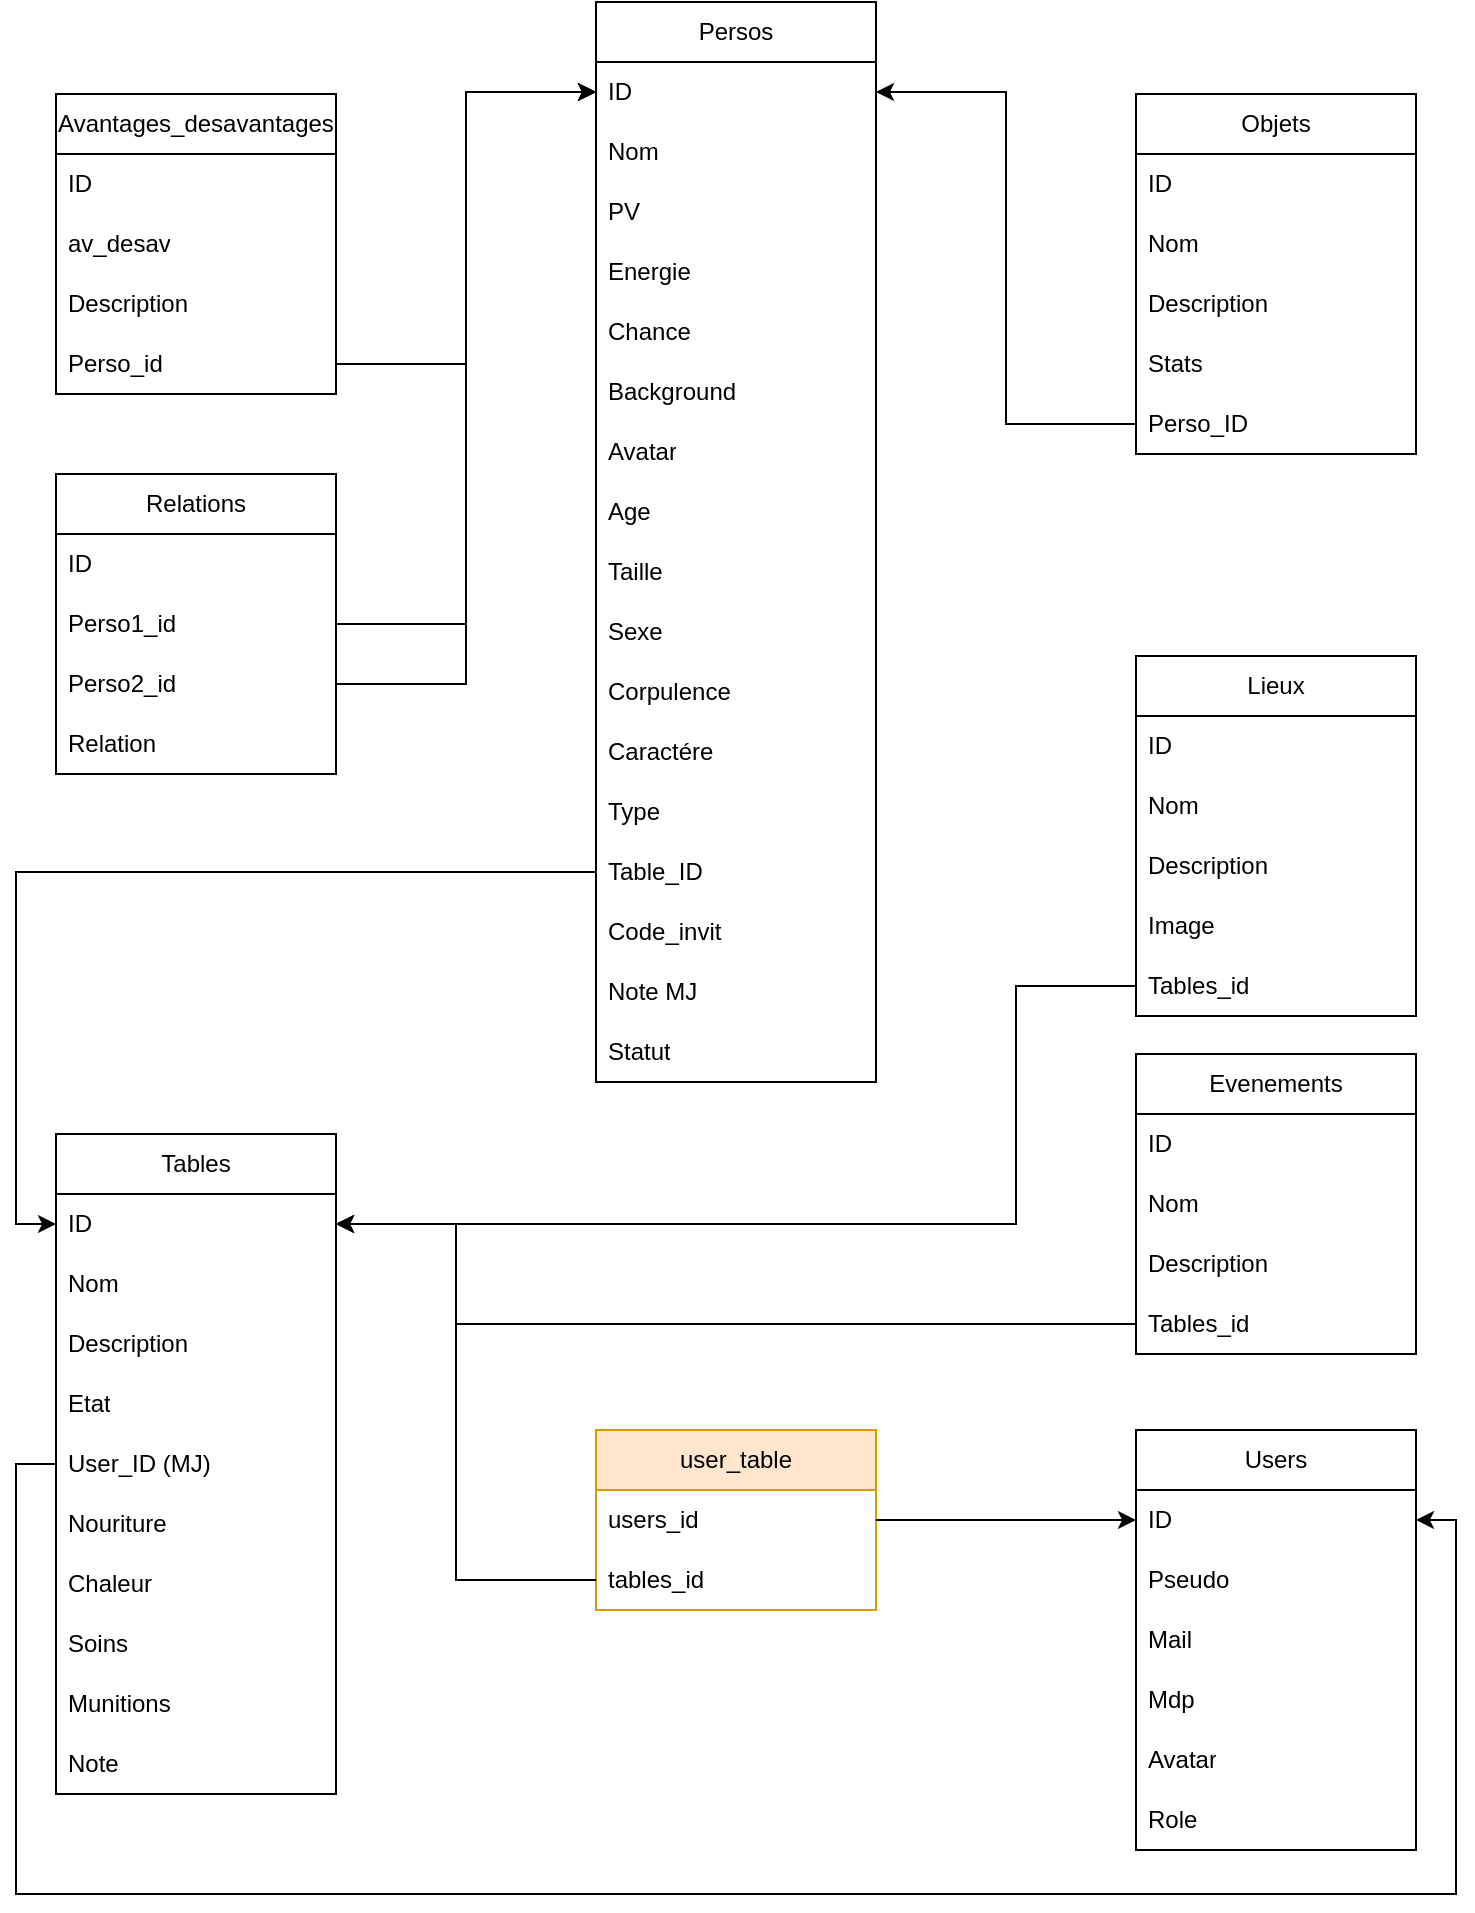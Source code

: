 <mxfile version="21.3.3" type="github">
  <diagram name="Page-1" id="NU7h4PEyOXhozIoqkrHS">
    <mxGraphModel dx="1434" dy="756" grid="1" gridSize="10" guides="1" tooltips="1" connect="1" arrows="1" fold="1" page="1" pageScale="1" pageWidth="827" pageHeight="1169" math="0" shadow="0">
      <root>
        <mxCell id="0" />
        <mxCell id="1" parent="0" />
        <mxCell id="Tm3kEhpOj0Sd-seKIoYF-2" value="Persos" style="swimlane;fontStyle=0;childLayout=stackLayout;horizontal=1;startSize=30;horizontalStack=0;resizeParent=1;resizeParentMax=0;resizeLast=0;collapsible=1;marginBottom=0;whiteSpace=wrap;html=1;" parent="1" vertex="1">
          <mxGeometry x="330" y="14" width="140" height="540" as="geometry">
            <mxRectangle x="330" y="100" width="70" height="30" as="alternateBounds" />
          </mxGeometry>
        </mxCell>
        <mxCell id="Tm3kEhpOj0Sd-seKIoYF-3" value="ID" style="text;strokeColor=none;fillColor=none;align=left;verticalAlign=middle;spacingLeft=4;spacingRight=4;overflow=hidden;points=[[0,0.5],[1,0.5]];portConstraint=eastwest;rotatable=0;whiteSpace=wrap;html=1;" parent="Tm3kEhpOj0Sd-seKIoYF-2" vertex="1">
          <mxGeometry y="30" width="140" height="30" as="geometry" />
        </mxCell>
        <mxCell id="Tm3kEhpOj0Sd-seKIoYF-4" value="Nom" style="text;strokeColor=none;fillColor=none;align=left;verticalAlign=middle;spacingLeft=4;spacingRight=4;overflow=hidden;points=[[0,0.5],[1,0.5]];portConstraint=eastwest;rotatable=0;whiteSpace=wrap;html=1;" parent="Tm3kEhpOj0Sd-seKIoYF-2" vertex="1">
          <mxGeometry y="60" width="140" height="30" as="geometry" />
        </mxCell>
        <mxCell id="Tm3kEhpOj0Sd-seKIoYF-5" value="PV" style="text;strokeColor=none;fillColor=none;align=left;verticalAlign=middle;spacingLeft=4;spacingRight=4;overflow=hidden;points=[[0,0.5],[1,0.5]];portConstraint=eastwest;rotatable=0;whiteSpace=wrap;html=1;" parent="Tm3kEhpOj0Sd-seKIoYF-2" vertex="1">
          <mxGeometry y="90" width="140" height="30" as="geometry" />
        </mxCell>
        <mxCell id="Tm3kEhpOj0Sd-seKIoYF-6" value="Energie" style="text;strokeColor=none;fillColor=none;align=left;verticalAlign=middle;spacingLeft=4;spacingRight=4;overflow=hidden;points=[[0,0.5],[1,0.5]];portConstraint=eastwest;rotatable=0;whiteSpace=wrap;html=1;" parent="Tm3kEhpOj0Sd-seKIoYF-2" vertex="1">
          <mxGeometry y="120" width="140" height="30" as="geometry" />
        </mxCell>
        <mxCell id="Tm3kEhpOj0Sd-seKIoYF-7" value="Chance" style="text;strokeColor=none;fillColor=none;align=left;verticalAlign=middle;spacingLeft=4;spacingRight=4;overflow=hidden;points=[[0,0.5],[1,0.5]];portConstraint=eastwest;rotatable=0;whiteSpace=wrap;html=1;" parent="Tm3kEhpOj0Sd-seKIoYF-2" vertex="1">
          <mxGeometry y="150" width="140" height="30" as="geometry" />
        </mxCell>
        <mxCell id="Tm3kEhpOj0Sd-seKIoYF-8" value="Background" style="text;strokeColor=none;fillColor=none;align=left;verticalAlign=middle;spacingLeft=4;spacingRight=4;overflow=hidden;points=[[0,0.5],[1,0.5]];portConstraint=eastwest;rotatable=0;whiteSpace=wrap;html=1;" parent="Tm3kEhpOj0Sd-seKIoYF-2" vertex="1">
          <mxGeometry y="180" width="140" height="30" as="geometry" />
        </mxCell>
        <mxCell id="Tm3kEhpOj0Sd-seKIoYF-9" value="Avatar" style="text;strokeColor=none;fillColor=none;align=left;verticalAlign=middle;spacingLeft=4;spacingRight=4;overflow=hidden;points=[[0,0.5],[1,0.5]];portConstraint=eastwest;rotatable=0;whiteSpace=wrap;html=1;" parent="Tm3kEhpOj0Sd-seKIoYF-2" vertex="1">
          <mxGeometry y="210" width="140" height="30" as="geometry" />
        </mxCell>
        <mxCell id="Tm3kEhpOj0Sd-seKIoYF-10" value="Age" style="text;strokeColor=none;fillColor=none;align=left;verticalAlign=middle;spacingLeft=4;spacingRight=4;overflow=hidden;points=[[0,0.5],[1,0.5]];portConstraint=eastwest;rotatable=0;whiteSpace=wrap;html=1;" parent="Tm3kEhpOj0Sd-seKIoYF-2" vertex="1">
          <mxGeometry y="240" width="140" height="30" as="geometry" />
        </mxCell>
        <mxCell id="Tm3kEhpOj0Sd-seKIoYF-11" value="Taille" style="text;strokeColor=none;fillColor=none;align=left;verticalAlign=middle;spacingLeft=4;spacingRight=4;overflow=hidden;points=[[0,0.5],[1,0.5]];portConstraint=eastwest;rotatable=0;whiteSpace=wrap;html=1;" parent="Tm3kEhpOj0Sd-seKIoYF-2" vertex="1">
          <mxGeometry y="270" width="140" height="30" as="geometry" />
        </mxCell>
        <mxCell id="Tm3kEhpOj0Sd-seKIoYF-12" value="Sexe" style="text;strokeColor=none;fillColor=none;align=left;verticalAlign=middle;spacingLeft=4;spacingRight=4;overflow=hidden;points=[[0,0.5],[1,0.5]];portConstraint=eastwest;rotatable=0;whiteSpace=wrap;html=1;" parent="Tm3kEhpOj0Sd-seKIoYF-2" vertex="1">
          <mxGeometry y="300" width="140" height="30" as="geometry" />
        </mxCell>
        <mxCell id="Tm3kEhpOj0Sd-seKIoYF-13" value="Corpulence" style="text;strokeColor=none;fillColor=none;align=left;verticalAlign=middle;spacingLeft=4;spacingRight=4;overflow=hidden;points=[[0,0.5],[1,0.5]];portConstraint=eastwest;rotatable=0;whiteSpace=wrap;html=1;" parent="Tm3kEhpOj0Sd-seKIoYF-2" vertex="1">
          <mxGeometry y="330" width="140" height="30" as="geometry" />
        </mxCell>
        <mxCell id="Tm3kEhpOj0Sd-seKIoYF-14" value="Caractére" style="text;strokeColor=none;fillColor=none;align=left;verticalAlign=middle;spacingLeft=4;spacingRight=4;overflow=hidden;points=[[0,0.5],[1,0.5]];portConstraint=eastwest;rotatable=0;whiteSpace=wrap;html=1;" parent="Tm3kEhpOj0Sd-seKIoYF-2" vertex="1">
          <mxGeometry y="360" width="140" height="30" as="geometry" />
        </mxCell>
        <mxCell id="Tm3kEhpOj0Sd-seKIoYF-15" value="Type" style="text;strokeColor=none;fillColor=none;align=left;verticalAlign=middle;spacingLeft=4;spacingRight=4;overflow=hidden;points=[[0,0.5],[1,0.5]];portConstraint=eastwest;rotatable=0;whiteSpace=wrap;html=1;" parent="Tm3kEhpOj0Sd-seKIoYF-2" vertex="1">
          <mxGeometry y="390" width="140" height="30" as="geometry" />
        </mxCell>
        <mxCell id="Tm3kEhpOj0Sd-seKIoYF-16" value="Table_ID" style="text;strokeColor=none;fillColor=none;align=left;verticalAlign=middle;spacingLeft=4;spacingRight=4;overflow=hidden;points=[[0,0.5],[1,0.5]];portConstraint=eastwest;rotatable=0;whiteSpace=wrap;html=1;" parent="Tm3kEhpOj0Sd-seKIoYF-2" vertex="1">
          <mxGeometry y="420" width="140" height="30" as="geometry" />
        </mxCell>
        <mxCell id="Tm3kEhpOj0Sd-seKIoYF-17" value="Code_invit" style="text;strokeColor=none;fillColor=none;align=left;verticalAlign=middle;spacingLeft=4;spacingRight=4;overflow=hidden;points=[[0,0.5],[1,0.5]];portConstraint=eastwest;rotatable=0;whiteSpace=wrap;html=1;" parent="Tm3kEhpOj0Sd-seKIoYF-2" vertex="1">
          <mxGeometry y="450" width="140" height="30" as="geometry" />
        </mxCell>
        <mxCell id="XPsmGzxPjXJV_lN4CJlC-1" value="Note MJ" style="text;strokeColor=none;fillColor=none;align=left;verticalAlign=middle;spacingLeft=4;spacingRight=4;overflow=hidden;points=[[0,0.5],[1,0.5]];portConstraint=eastwest;rotatable=0;whiteSpace=wrap;html=1;" vertex="1" parent="Tm3kEhpOj0Sd-seKIoYF-2">
          <mxGeometry y="480" width="140" height="30" as="geometry" />
        </mxCell>
        <mxCell id="XPsmGzxPjXJV_lN4CJlC-2" value="Statut" style="text;strokeColor=none;fillColor=none;align=left;verticalAlign=middle;spacingLeft=4;spacingRight=4;overflow=hidden;points=[[0,0.5],[1,0.5]];portConstraint=eastwest;rotatable=0;whiteSpace=wrap;html=1;" vertex="1" parent="Tm3kEhpOj0Sd-seKIoYF-2">
          <mxGeometry y="510" width="140" height="30" as="geometry" />
        </mxCell>
        <mxCell id="Tm3kEhpOj0Sd-seKIoYF-18" value="Avantages_desavantages" style="swimlane;fontStyle=0;childLayout=stackLayout;horizontal=1;startSize=30;horizontalStack=0;resizeParent=1;resizeParentMax=0;resizeLast=0;collapsible=1;marginBottom=0;whiteSpace=wrap;html=1;" parent="1" vertex="1">
          <mxGeometry x="60" y="60" width="140" height="150" as="geometry" />
        </mxCell>
        <mxCell id="Tm3kEhpOj0Sd-seKIoYF-19" value="ID" style="text;strokeColor=none;fillColor=none;align=left;verticalAlign=middle;spacingLeft=4;spacingRight=4;overflow=hidden;points=[[0,0.5],[1,0.5]];portConstraint=eastwest;rotatable=0;whiteSpace=wrap;html=1;" parent="Tm3kEhpOj0Sd-seKIoYF-18" vertex="1">
          <mxGeometry y="30" width="140" height="30" as="geometry" />
        </mxCell>
        <mxCell id="Tm3kEhpOj0Sd-seKIoYF-20" value="av_desav" style="text;strokeColor=none;fillColor=none;align=left;verticalAlign=middle;spacingLeft=4;spacingRight=4;overflow=hidden;points=[[0,0.5],[1,0.5]];portConstraint=eastwest;rotatable=0;whiteSpace=wrap;html=1;" parent="Tm3kEhpOj0Sd-seKIoYF-18" vertex="1">
          <mxGeometry y="60" width="140" height="30" as="geometry" />
        </mxCell>
        <mxCell id="Tm3kEhpOj0Sd-seKIoYF-21" value="Description" style="text;strokeColor=none;fillColor=none;align=left;verticalAlign=middle;spacingLeft=4;spacingRight=4;overflow=hidden;points=[[0,0.5],[1,0.5]];portConstraint=eastwest;rotatable=0;whiteSpace=wrap;html=1;" parent="Tm3kEhpOj0Sd-seKIoYF-18" vertex="1">
          <mxGeometry y="90" width="140" height="30" as="geometry" />
        </mxCell>
        <mxCell id="Tm3kEhpOj0Sd-seKIoYF-22" value="Perso_id" style="text;strokeColor=none;fillColor=none;align=left;verticalAlign=middle;spacingLeft=4;spacingRight=4;overflow=hidden;points=[[0,0.5],[1,0.5]];portConstraint=eastwest;rotatable=0;whiteSpace=wrap;html=1;" parent="Tm3kEhpOj0Sd-seKIoYF-18" vertex="1">
          <mxGeometry y="120" width="140" height="30" as="geometry" />
        </mxCell>
        <mxCell id="Tm3kEhpOj0Sd-seKIoYF-23" value="Relations" style="swimlane;fontStyle=0;childLayout=stackLayout;horizontal=1;startSize=30;horizontalStack=0;resizeParent=1;resizeParentMax=0;resizeLast=0;collapsible=1;marginBottom=0;whiteSpace=wrap;html=1;" parent="1" vertex="1">
          <mxGeometry x="60" y="250" width="140" height="150" as="geometry">
            <mxRectangle x="60" y="290" width="90" height="30" as="alternateBounds" />
          </mxGeometry>
        </mxCell>
        <mxCell id="Tm3kEhpOj0Sd-seKIoYF-24" value="ID" style="text;strokeColor=none;fillColor=none;align=left;verticalAlign=middle;spacingLeft=4;spacingRight=4;overflow=hidden;points=[[0,0.5],[1,0.5]];portConstraint=eastwest;rotatable=0;whiteSpace=wrap;html=1;" parent="Tm3kEhpOj0Sd-seKIoYF-23" vertex="1">
          <mxGeometry y="30" width="140" height="30" as="geometry" />
        </mxCell>
        <mxCell id="Tm3kEhpOj0Sd-seKIoYF-25" value="Perso1_id" style="text;strokeColor=none;fillColor=none;align=left;verticalAlign=middle;spacingLeft=4;spacingRight=4;overflow=hidden;points=[[0,0.5],[1,0.5]];portConstraint=eastwest;rotatable=0;whiteSpace=wrap;html=1;" parent="Tm3kEhpOj0Sd-seKIoYF-23" vertex="1">
          <mxGeometry y="60" width="140" height="30" as="geometry" />
        </mxCell>
        <mxCell id="Tm3kEhpOj0Sd-seKIoYF-26" value="Perso2_id" style="text;strokeColor=none;fillColor=none;align=left;verticalAlign=middle;spacingLeft=4;spacingRight=4;overflow=hidden;points=[[0,0.5],[1,0.5]];portConstraint=eastwest;rotatable=0;whiteSpace=wrap;html=1;" parent="Tm3kEhpOj0Sd-seKIoYF-23" vertex="1">
          <mxGeometry y="90" width="140" height="30" as="geometry" />
        </mxCell>
        <mxCell id="Tm3kEhpOj0Sd-seKIoYF-27" value="Relation" style="text;strokeColor=none;fillColor=none;align=left;verticalAlign=middle;spacingLeft=4;spacingRight=4;overflow=hidden;points=[[0,0.5],[1,0.5]];portConstraint=eastwest;rotatable=0;whiteSpace=wrap;html=1;" parent="Tm3kEhpOj0Sd-seKIoYF-23" vertex="1">
          <mxGeometry y="120" width="140" height="30" as="geometry" />
        </mxCell>
        <mxCell id="Tm3kEhpOj0Sd-seKIoYF-28" value="Tables" style="swimlane;fontStyle=0;childLayout=stackLayout;horizontal=1;startSize=30;horizontalStack=0;resizeParent=1;resizeParentMax=0;resizeLast=0;collapsible=1;marginBottom=0;whiteSpace=wrap;html=1;" parent="1" vertex="1">
          <mxGeometry x="60" y="580" width="140" height="330" as="geometry" />
        </mxCell>
        <mxCell id="Tm3kEhpOj0Sd-seKIoYF-29" value="ID" style="text;strokeColor=none;fillColor=none;align=left;verticalAlign=middle;spacingLeft=4;spacingRight=4;overflow=hidden;points=[[0,0.5],[1,0.5]];portConstraint=eastwest;rotatable=0;whiteSpace=wrap;html=1;" parent="Tm3kEhpOj0Sd-seKIoYF-28" vertex="1">
          <mxGeometry y="30" width="140" height="30" as="geometry" />
        </mxCell>
        <mxCell id="Tm3kEhpOj0Sd-seKIoYF-30" value="Nom" style="text;strokeColor=none;fillColor=none;align=left;verticalAlign=middle;spacingLeft=4;spacingRight=4;overflow=hidden;points=[[0,0.5],[1,0.5]];portConstraint=eastwest;rotatable=0;whiteSpace=wrap;html=1;" parent="Tm3kEhpOj0Sd-seKIoYF-28" vertex="1">
          <mxGeometry y="60" width="140" height="30" as="geometry" />
        </mxCell>
        <mxCell id="Tm3kEhpOj0Sd-seKIoYF-31" value="Description" style="text;strokeColor=none;fillColor=none;align=left;verticalAlign=middle;spacingLeft=4;spacingRight=4;overflow=hidden;points=[[0,0.5],[1,0.5]];portConstraint=eastwest;rotatable=0;whiteSpace=wrap;html=1;" parent="Tm3kEhpOj0Sd-seKIoYF-28" vertex="1">
          <mxGeometry y="90" width="140" height="30" as="geometry" />
        </mxCell>
        <mxCell id="Tm3kEhpOj0Sd-seKIoYF-32" value="Etat" style="text;strokeColor=none;fillColor=none;align=left;verticalAlign=middle;spacingLeft=4;spacingRight=4;overflow=hidden;points=[[0,0.5],[1,0.5]];portConstraint=eastwest;rotatable=0;whiteSpace=wrap;html=1;" parent="Tm3kEhpOj0Sd-seKIoYF-28" vertex="1">
          <mxGeometry y="120" width="140" height="30" as="geometry" />
        </mxCell>
        <mxCell id="Tm3kEhpOj0Sd-seKIoYF-33" value="User_ID (MJ)" style="text;strokeColor=none;fillColor=none;align=left;verticalAlign=middle;spacingLeft=4;spacingRight=4;overflow=hidden;points=[[0,0.5],[1,0.5]];portConstraint=eastwest;rotatable=0;whiteSpace=wrap;html=1;" parent="Tm3kEhpOj0Sd-seKIoYF-28" vertex="1">
          <mxGeometry y="150" width="140" height="30" as="geometry" />
        </mxCell>
        <mxCell id="Tm3kEhpOj0Sd-seKIoYF-34" value="Nouriture" style="text;strokeColor=none;fillColor=none;align=left;verticalAlign=middle;spacingLeft=4;spacingRight=4;overflow=hidden;points=[[0,0.5],[1,0.5]];portConstraint=eastwest;rotatable=0;whiteSpace=wrap;html=1;" parent="Tm3kEhpOj0Sd-seKIoYF-28" vertex="1">
          <mxGeometry y="180" width="140" height="30" as="geometry" />
        </mxCell>
        <mxCell id="Tm3kEhpOj0Sd-seKIoYF-35" value="Chaleur" style="text;strokeColor=none;fillColor=none;align=left;verticalAlign=middle;spacingLeft=4;spacingRight=4;overflow=hidden;points=[[0,0.5],[1,0.5]];portConstraint=eastwest;rotatable=0;whiteSpace=wrap;html=1;" parent="Tm3kEhpOj0Sd-seKIoYF-28" vertex="1">
          <mxGeometry y="210" width="140" height="30" as="geometry" />
        </mxCell>
        <mxCell id="Tm3kEhpOj0Sd-seKIoYF-36" value="Soins" style="text;strokeColor=none;fillColor=none;align=left;verticalAlign=middle;spacingLeft=4;spacingRight=4;overflow=hidden;points=[[0,0.5],[1,0.5]];portConstraint=eastwest;rotatable=0;whiteSpace=wrap;html=1;" parent="Tm3kEhpOj0Sd-seKIoYF-28" vertex="1">
          <mxGeometry y="240" width="140" height="30" as="geometry" />
        </mxCell>
        <mxCell id="Tm3kEhpOj0Sd-seKIoYF-37" value="Munitions" style="text;strokeColor=none;fillColor=none;align=left;verticalAlign=middle;spacingLeft=4;spacingRight=4;overflow=hidden;points=[[0,0.5],[1,0.5]];portConstraint=eastwest;rotatable=0;whiteSpace=wrap;html=1;" parent="Tm3kEhpOj0Sd-seKIoYF-28" vertex="1">
          <mxGeometry y="270" width="140" height="30" as="geometry" />
        </mxCell>
        <mxCell id="Tm3kEhpOj0Sd-seKIoYF-38" value="Note" style="text;strokeColor=none;fillColor=none;align=left;verticalAlign=middle;spacingLeft=4;spacingRight=4;overflow=hidden;points=[[0,0.5],[1,0.5]];portConstraint=eastwest;rotatable=0;whiteSpace=wrap;html=1;" parent="Tm3kEhpOj0Sd-seKIoYF-28" vertex="1">
          <mxGeometry y="300" width="140" height="30" as="geometry" />
        </mxCell>
        <mxCell id="Tm3kEhpOj0Sd-seKIoYF-39" value="Objets" style="swimlane;fontStyle=0;childLayout=stackLayout;horizontal=1;startSize=30;horizontalStack=0;resizeParent=1;resizeParentMax=0;resizeLast=0;collapsible=1;marginBottom=0;whiteSpace=wrap;html=1;" parent="1" vertex="1">
          <mxGeometry x="600" y="60" width="140" height="180" as="geometry" />
        </mxCell>
        <mxCell id="Tm3kEhpOj0Sd-seKIoYF-40" value="ID" style="text;strokeColor=none;fillColor=none;align=left;verticalAlign=middle;spacingLeft=4;spacingRight=4;overflow=hidden;points=[[0,0.5],[1,0.5]];portConstraint=eastwest;rotatable=0;whiteSpace=wrap;html=1;" parent="Tm3kEhpOj0Sd-seKIoYF-39" vertex="1">
          <mxGeometry y="30" width="140" height="30" as="geometry" />
        </mxCell>
        <mxCell id="Tm3kEhpOj0Sd-seKIoYF-41" value="Nom" style="text;strokeColor=none;fillColor=none;align=left;verticalAlign=middle;spacingLeft=4;spacingRight=4;overflow=hidden;points=[[0,0.5],[1,0.5]];portConstraint=eastwest;rotatable=0;whiteSpace=wrap;html=1;" parent="Tm3kEhpOj0Sd-seKIoYF-39" vertex="1">
          <mxGeometry y="60" width="140" height="30" as="geometry" />
        </mxCell>
        <mxCell id="Tm3kEhpOj0Sd-seKIoYF-42" value="Description" style="text;strokeColor=none;fillColor=none;align=left;verticalAlign=middle;spacingLeft=4;spacingRight=4;overflow=hidden;points=[[0,0.5],[1,0.5]];portConstraint=eastwest;rotatable=0;whiteSpace=wrap;html=1;" parent="Tm3kEhpOj0Sd-seKIoYF-39" vertex="1">
          <mxGeometry y="90" width="140" height="30" as="geometry" />
        </mxCell>
        <mxCell id="Tm3kEhpOj0Sd-seKIoYF-43" value="Stats" style="text;strokeColor=none;fillColor=none;align=left;verticalAlign=middle;spacingLeft=4;spacingRight=4;overflow=hidden;points=[[0,0.5],[1,0.5]];portConstraint=eastwest;rotatable=0;whiteSpace=wrap;html=1;" parent="Tm3kEhpOj0Sd-seKIoYF-39" vertex="1">
          <mxGeometry y="120" width="140" height="30" as="geometry" />
        </mxCell>
        <mxCell id="Tm3kEhpOj0Sd-seKIoYF-44" value="Perso_ID" style="text;strokeColor=none;fillColor=none;align=left;verticalAlign=middle;spacingLeft=4;spacingRight=4;overflow=hidden;points=[[0,0.5],[1,0.5]];portConstraint=eastwest;rotatable=0;whiteSpace=wrap;html=1;" parent="Tm3kEhpOj0Sd-seKIoYF-39" vertex="1">
          <mxGeometry y="150" width="140" height="30" as="geometry" />
        </mxCell>
        <mxCell id="Tm3kEhpOj0Sd-seKIoYF-51" value="Lieux" style="swimlane;fontStyle=0;childLayout=stackLayout;horizontal=1;startSize=30;horizontalStack=0;resizeParent=1;resizeParentMax=0;resizeLast=0;collapsible=1;marginBottom=0;whiteSpace=wrap;html=1;" parent="1" vertex="1">
          <mxGeometry x="600" y="341" width="140" height="180" as="geometry" />
        </mxCell>
        <mxCell id="Tm3kEhpOj0Sd-seKIoYF-52" value="ID" style="text;strokeColor=none;fillColor=none;align=left;verticalAlign=middle;spacingLeft=4;spacingRight=4;overflow=hidden;points=[[0,0.5],[1,0.5]];portConstraint=eastwest;rotatable=0;whiteSpace=wrap;html=1;" parent="Tm3kEhpOj0Sd-seKIoYF-51" vertex="1">
          <mxGeometry y="30" width="140" height="30" as="geometry" />
        </mxCell>
        <mxCell id="Tm3kEhpOj0Sd-seKIoYF-53" value="Nom" style="text;strokeColor=none;fillColor=none;align=left;verticalAlign=middle;spacingLeft=4;spacingRight=4;overflow=hidden;points=[[0,0.5],[1,0.5]];portConstraint=eastwest;rotatable=0;whiteSpace=wrap;html=1;" parent="Tm3kEhpOj0Sd-seKIoYF-51" vertex="1">
          <mxGeometry y="60" width="140" height="30" as="geometry" />
        </mxCell>
        <mxCell id="Tm3kEhpOj0Sd-seKIoYF-54" value="Description" style="text;strokeColor=none;fillColor=none;align=left;verticalAlign=middle;spacingLeft=4;spacingRight=4;overflow=hidden;points=[[0,0.5],[1,0.5]];portConstraint=eastwest;rotatable=0;whiteSpace=wrap;html=1;" parent="Tm3kEhpOj0Sd-seKIoYF-51" vertex="1">
          <mxGeometry y="90" width="140" height="30" as="geometry" />
        </mxCell>
        <mxCell id="Tm3kEhpOj0Sd-seKIoYF-55" value="Image" style="text;strokeColor=none;fillColor=none;align=left;verticalAlign=middle;spacingLeft=4;spacingRight=4;overflow=hidden;points=[[0,0.5],[1,0.5]];portConstraint=eastwest;rotatable=0;whiteSpace=wrap;html=1;" parent="Tm3kEhpOj0Sd-seKIoYF-51" vertex="1">
          <mxGeometry y="120" width="140" height="30" as="geometry" />
        </mxCell>
        <mxCell id="Tm3kEhpOj0Sd-seKIoYF-56" value="Tables_id" style="text;strokeColor=none;fillColor=none;align=left;verticalAlign=middle;spacingLeft=4;spacingRight=4;overflow=hidden;points=[[0,0.5],[1,0.5]];portConstraint=eastwest;rotatable=0;whiteSpace=wrap;html=1;" parent="Tm3kEhpOj0Sd-seKIoYF-51" vertex="1">
          <mxGeometry y="150" width="140" height="30" as="geometry" />
        </mxCell>
        <mxCell id="Tm3kEhpOj0Sd-seKIoYF-57" value="Evenements" style="swimlane;fontStyle=0;childLayout=stackLayout;horizontal=1;startSize=30;horizontalStack=0;resizeParent=1;resizeParentMax=0;resizeLast=0;collapsible=1;marginBottom=0;whiteSpace=wrap;html=1;" parent="1" vertex="1">
          <mxGeometry x="600" y="540" width="140" height="150" as="geometry" />
        </mxCell>
        <mxCell id="Tm3kEhpOj0Sd-seKIoYF-58" value="ID" style="text;strokeColor=none;fillColor=none;align=left;verticalAlign=middle;spacingLeft=4;spacingRight=4;overflow=hidden;points=[[0,0.5],[1,0.5]];portConstraint=eastwest;rotatable=0;whiteSpace=wrap;html=1;" parent="Tm3kEhpOj0Sd-seKIoYF-57" vertex="1">
          <mxGeometry y="30" width="140" height="30" as="geometry" />
        </mxCell>
        <mxCell id="Tm3kEhpOj0Sd-seKIoYF-59" value="Nom" style="text;strokeColor=none;fillColor=none;align=left;verticalAlign=middle;spacingLeft=4;spacingRight=4;overflow=hidden;points=[[0,0.5],[1,0.5]];portConstraint=eastwest;rotatable=0;whiteSpace=wrap;html=1;" parent="Tm3kEhpOj0Sd-seKIoYF-57" vertex="1">
          <mxGeometry y="60" width="140" height="30" as="geometry" />
        </mxCell>
        <mxCell id="Tm3kEhpOj0Sd-seKIoYF-60" value="Description" style="text;strokeColor=none;fillColor=none;align=left;verticalAlign=middle;spacingLeft=4;spacingRight=4;overflow=hidden;points=[[0,0.5],[1,0.5]];portConstraint=eastwest;rotatable=0;whiteSpace=wrap;html=1;" parent="Tm3kEhpOj0Sd-seKIoYF-57" vertex="1">
          <mxGeometry y="90" width="140" height="30" as="geometry" />
        </mxCell>
        <mxCell id="Tm3kEhpOj0Sd-seKIoYF-61" value="Tables_id" style="text;strokeColor=none;fillColor=none;align=left;verticalAlign=middle;spacingLeft=4;spacingRight=4;overflow=hidden;points=[[0,0.5],[1,0.5]];portConstraint=eastwest;rotatable=0;whiteSpace=wrap;html=1;" parent="Tm3kEhpOj0Sd-seKIoYF-57" vertex="1">
          <mxGeometry y="120" width="140" height="30" as="geometry" />
        </mxCell>
        <mxCell id="Tm3kEhpOj0Sd-seKIoYF-62" value="user_table" style="swimlane;fontStyle=0;childLayout=stackLayout;horizontal=1;startSize=30;horizontalStack=0;resizeParent=1;resizeParentMax=0;resizeLast=0;collapsible=1;marginBottom=0;whiteSpace=wrap;html=1;fillColor=#ffe6cc;strokeColor=#d79b00;" parent="1" vertex="1">
          <mxGeometry x="330" y="728" width="140" height="90" as="geometry" />
        </mxCell>
        <mxCell id="Tm3kEhpOj0Sd-seKIoYF-63" value="users_id" style="text;strokeColor=none;fillColor=none;align=left;verticalAlign=middle;spacingLeft=4;spacingRight=4;overflow=hidden;points=[[0,0.5],[1,0.5]];portConstraint=eastwest;rotatable=0;whiteSpace=wrap;html=1;" parent="Tm3kEhpOj0Sd-seKIoYF-62" vertex="1">
          <mxGeometry y="30" width="140" height="30" as="geometry" />
        </mxCell>
        <mxCell id="Tm3kEhpOj0Sd-seKIoYF-64" value="tables_id" style="text;strokeColor=none;fillColor=none;align=left;verticalAlign=middle;spacingLeft=4;spacingRight=4;overflow=hidden;points=[[0,0.5],[1,0.5]];portConstraint=eastwest;rotatable=0;whiteSpace=wrap;html=1;" parent="Tm3kEhpOj0Sd-seKIoYF-62" vertex="1">
          <mxGeometry y="60" width="140" height="30" as="geometry" />
        </mxCell>
        <mxCell id="Tm3kEhpOj0Sd-seKIoYF-65" value="Users" style="swimlane;fontStyle=0;childLayout=stackLayout;horizontal=1;startSize=30;horizontalStack=0;resizeParent=1;resizeParentMax=0;resizeLast=0;collapsible=1;marginBottom=0;whiteSpace=wrap;html=1;" parent="1" vertex="1">
          <mxGeometry x="600" y="728" width="140" height="210" as="geometry" />
        </mxCell>
        <mxCell id="Tm3kEhpOj0Sd-seKIoYF-66" value="ID" style="text;strokeColor=none;fillColor=none;align=left;verticalAlign=middle;spacingLeft=4;spacingRight=4;overflow=hidden;points=[[0,0.5],[1,0.5]];portConstraint=eastwest;rotatable=0;whiteSpace=wrap;html=1;" parent="Tm3kEhpOj0Sd-seKIoYF-65" vertex="1">
          <mxGeometry y="30" width="140" height="30" as="geometry" />
        </mxCell>
        <mxCell id="Tm3kEhpOj0Sd-seKIoYF-67" value="Pseudo" style="text;strokeColor=none;fillColor=none;align=left;verticalAlign=middle;spacingLeft=4;spacingRight=4;overflow=hidden;points=[[0,0.5],[1,0.5]];portConstraint=eastwest;rotatable=0;whiteSpace=wrap;html=1;" parent="Tm3kEhpOj0Sd-seKIoYF-65" vertex="1">
          <mxGeometry y="60" width="140" height="30" as="geometry" />
        </mxCell>
        <mxCell id="Tm3kEhpOj0Sd-seKIoYF-68" value="Mail" style="text;strokeColor=none;fillColor=none;align=left;verticalAlign=middle;spacingLeft=4;spacingRight=4;overflow=hidden;points=[[0,0.5],[1,0.5]];portConstraint=eastwest;rotatable=0;whiteSpace=wrap;html=1;" parent="Tm3kEhpOj0Sd-seKIoYF-65" vertex="1">
          <mxGeometry y="90" width="140" height="30" as="geometry" />
        </mxCell>
        <mxCell id="Tm3kEhpOj0Sd-seKIoYF-69" value="Mdp" style="text;strokeColor=none;fillColor=none;align=left;verticalAlign=middle;spacingLeft=4;spacingRight=4;overflow=hidden;points=[[0,0.5],[1,0.5]];portConstraint=eastwest;rotatable=0;whiteSpace=wrap;html=1;" parent="Tm3kEhpOj0Sd-seKIoYF-65" vertex="1">
          <mxGeometry y="120" width="140" height="30" as="geometry" />
        </mxCell>
        <mxCell id="Tm3kEhpOj0Sd-seKIoYF-70" value="Avatar" style="text;strokeColor=none;fillColor=none;align=left;verticalAlign=middle;spacingLeft=4;spacingRight=4;overflow=hidden;points=[[0,0.5],[1,0.5]];portConstraint=eastwest;rotatable=0;whiteSpace=wrap;html=1;" parent="Tm3kEhpOj0Sd-seKIoYF-65" vertex="1">
          <mxGeometry y="150" width="140" height="30" as="geometry" />
        </mxCell>
        <mxCell id="Tm3kEhpOj0Sd-seKIoYF-71" value="Role" style="text;strokeColor=none;fillColor=none;align=left;verticalAlign=middle;spacingLeft=4;spacingRight=4;overflow=hidden;points=[[0,0.5],[1,0.5]];portConstraint=eastwest;rotatable=0;whiteSpace=wrap;html=1;" parent="Tm3kEhpOj0Sd-seKIoYF-65" vertex="1">
          <mxGeometry y="180" width="140" height="30" as="geometry" />
        </mxCell>
        <mxCell id="Tm3kEhpOj0Sd-seKIoYF-72" style="edgeStyle=orthogonalEdgeStyle;rounded=0;orthogonalLoop=1;jettySize=auto;html=1;exitX=1;exitY=0.5;exitDx=0;exitDy=0;entryX=0;entryY=0.5;entryDx=0;entryDy=0;" parent="1" source="Tm3kEhpOj0Sd-seKIoYF-25" target="Tm3kEhpOj0Sd-seKIoYF-3" edge="1">
          <mxGeometry relative="1" as="geometry" />
        </mxCell>
        <mxCell id="Tm3kEhpOj0Sd-seKIoYF-73" style="edgeStyle=orthogonalEdgeStyle;rounded=0;orthogonalLoop=1;jettySize=auto;html=1;exitX=1;exitY=0.5;exitDx=0;exitDy=0;entryX=0;entryY=0.5;entryDx=0;entryDy=0;" parent="1" source="Tm3kEhpOj0Sd-seKIoYF-26" target="Tm3kEhpOj0Sd-seKIoYF-3" edge="1">
          <mxGeometry relative="1" as="geometry" />
        </mxCell>
        <mxCell id="Tm3kEhpOj0Sd-seKIoYF-74" style="edgeStyle=orthogonalEdgeStyle;rounded=0;orthogonalLoop=1;jettySize=auto;html=1;exitX=1;exitY=0.5;exitDx=0;exitDy=0;entryX=0;entryY=0.5;entryDx=0;entryDy=0;" parent="1" source="Tm3kEhpOj0Sd-seKIoYF-22" target="Tm3kEhpOj0Sd-seKIoYF-3" edge="1">
          <mxGeometry relative="1" as="geometry" />
        </mxCell>
        <mxCell id="Tm3kEhpOj0Sd-seKIoYF-75" style="edgeStyle=orthogonalEdgeStyle;rounded=0;orthogonalLoop=1;jettySize=auto;html=1;exitX=0;exitY=0.5;exitDx=0;exitDy=0;entryX=1;entryY=0.5;entryDx=0;entryDy=0;" parent="1" source="Tm3kEhpOj0Sd-seKIoYF-44" target="Tm3kEhpOj0Sd-seKIoYF-3" edge="1">
          <mxGeometry relative="1" as="geometry" />
        </mxCell>
        <mxCell id="Tm3kEhpOj0Sd-seKIoYF-76" style="edgeStyle=orthogonalEdgeStyle;rounded=0;orthogonalLoop=1;jettySize=auto;html=1;exitX=0;exitY=0.5;exitDx=0;exitDy=0;entryX=0;entryY=0.5;entryDx=0;entryDy=0;" parent="1" source="Tm3kEhpOj0Sd-seKIoYF-16" target="Tm3kEhpOj0Sd-seKIoYF-29" edge="1">
          <mxGeometry relative="1" as="geometry" />
        </mxCell>
        <mxCell id="Tm3kEhpOj0Sd-seKIoYF-79" style="edgeStyle=orthogonalEdgeStyle;rounded=0;orthogonalLoop=1;jettySize=auto;html=1;exitX=0;exitY=0.5;exitDx=0;exitDy=0;entryX=1;entryY=0.5;entryDx=0;entryDy=0;" parent="1" source="Tm3kEhpOj0Sd-seKIoYF-64" target="Tm3kEhpOj0Sd-seKIoYF-29" edge="1">
          <mxGeometry relative="1" as="geometry">
            <Array as="points">
              <mxPoint x="260" y="803" />
              <mxPoint x="260" y="625" />
            </Array>
          </mxGeometry>
        </mxCell>
        <mxCell id="Tm3kEhpOj0Sd-seKIoYF-80" style="edgeStyle=orthogonalEdgeStyle;rounded=0;orthogonalLoop=1;jettySize=auto;html=1;exitX=1;exitY=0.5;exitDx=0;exitDy=0;entryX=0;entryY=0.5;entryDx=0;entryDy=0;" parent="1" source="Tm3kEhpOj0Sd-seKIoYF-63" target="Tm3kEhpOj0Sd-seKIoYF-66" edge="1">
          <mxGeometry relative="1" as="geometry" />
        </mxCell>
        <mxCell id="Tm3kEhpOj0Sd-seKIoYF-83" style="edgeStyle=orthogonalEdgeStyle;rounded=0;orthogonalLoop=1;jettySize=auto;html=1;exitX=0;exitY=0.5;exitDx=0;exitDy=0;entryX=1;entryY=0.5;entryDx=0;entryDy=0;" parent="1" source="Tm3kEhpOj0Sd-seKIoYF-33" target="Tm3kEhpOj0Sd-seKIoYF-66" edge="1">
          <mxGeometry relative="1" as="geometry">
            <Array as="points">
              <mxPoint x="40" y="745" />
              <mxPoint x="40" y="960" />
              <mxPoint x="760" y="960" />
              <mxPoint x="760" y="773" />
            </Array>
          </mxGeometry>
        </mxCell>
        <mxCell id="Tm3kEhpOj0Sd-seKIoYF-84" style="edgeStyle=orthogonalEdgeStyle;rounded=0;orthogonalLoop=1;jettySize=auto;html=1;exitX=0;exitY=0.5;exitDx=0;exitDy=0;entryX=1;entryY=0.5;entryDx=0;entryDy=0;" parent="1" source="Tm3kEhpOj0Sd-seKIoYF-56" target="Tm3kEhpOj0Sd-seKIoYF-29" edge="1">
          <mxGeometry relative="1" as="geometry">
            <Array as="points">
              <mxPoint x="540" y="506" />
              <mxPoint x="540" y="625" />
            </Array>
          </mxGeometry>
        </mxCell>
        <mxCell id="Tm3kEhpOj0Sd-seKIoYF-85" style="edgeStyle=orthogonalEdgeStyle;rounded=0;orthogonalLoop=1;jettySize=auto;html=1;exitX=0;exitY=0.5;exitDx=0;exitDy=0;entryX=1;entryY=0.5;entryDx=0;entryDy=0;" parent="1" source="Tm3kEhpOj0Sd-seKIoYF-61" target="Tm3kEhpOj0Sd-seKIoYF-29" edge="1">
          <mxGeometry relative="1" as="geometry">
            <Array as="points">
              <mxPoint x="260" y="675" />
              <mxPoint x="260" y="625" />
            </Array>
          </mxGeometry>
        </mxCell>
      </root>
    </mxGraphModel>
  </diagram>
</mxfile>
